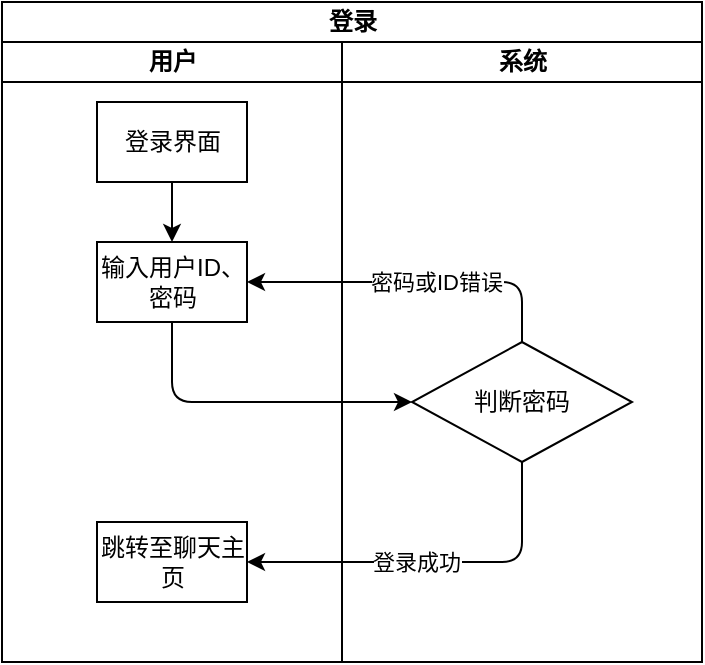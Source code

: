 <mxfile>
    <diagram id="IRPGhKCmcklsVZu_9Y3n" name="第 1 页">
        <mxGraphModel dx="886" dy="526" grid="1" gridSize="10" guides="1" tooltips="1" connect="1" arrows="1" fold="1" page="1" pageScale="1" pageWidth="827" pageHeight="1169" math="0" shadow="0">
            <root>
                <mxCell id="0"/>
                <mxCell id="1" parent="0"/>
                <mxCell id="2" value="登录" style="swimlane;childLayout=stackLayout;resizeParent=1;resizeParentMax=0;startSize=20;html=1;rounded=0;shadow=0;glass=0;swimlaneFillColor=default;" vertex="1" parent="1">
                    <mxGeometry x="520" y="420" width="350" height="330" as="geometry"/>
                </mxCell>
                <mxCell id="3" value="用户" style="swimlane;startSize=20;html=1;rounded=0;swimlaneFillColor=default;" vertex="1" parent="2">
                    <mxGeometry y="20" width="170" height="310" as="geometry"/>
                </mxCell>
                <mxCell id="4" value="" style="edgeStyle=none;html=1;" edge="1" parent="3" source="5" target="6">
                    <mxGeometry relative="1" as="geometry"/>
                </mxCell>
                <mxCell id="5" value="登录界面" style="rounded=0;whiteSpace=wrap;html=1;gradientColor=none;" vertex="1" parent="3">
                    <mxGeometry x="47.5" y="30" width="75" height="40" as="geometry"/>
                </mxCell>
                <mxCell id="6" value="输入用户ID、密码" style="rounded=0;whiteSpace=wrap;html=1;gradientColor=none;" vertex="1" parent="3">
                    <mxGeometry x="47.5" y="100" width="75" height="40" as="geometry"/>
                </mxCell>
                <mxCell id="7" value="跳转至聊天主页" style="rounded=0;whiteSpace=wrap;html=1;gradientColor=none;" vertex="1" parent="3">
                    <mxGeometry x="47.5" y="240" width="75" height="40" as="geometry"/>
                </mxCell>
                <mxCell id="8" value="系统" style="swimlane;startSize=20;html=1;rounded=0;swimlaneFillColor=default;" vertex="1" parent="2">
                    <mxGeometry x="170" y="20" width="180" height="310" as="geometry"/>
                </mxCell>
                <mxCell id="9" value="&lt;div style=&quot;line-height: 120%;&quot;&gt;判断密码&lt;/div&gt;" style="rhombus;whiteSpace=wrap;html=1;gradientColor=none;align=center;spacingLeft=5;spacingRight=5;" vertex="1" parent="8">
                    <mxGeometry x="35" y="150" width="110" height="60" as="geometry"/>
                </mxCell>
                <mxCell id="10" value="" style="edgeStyle=none;html=1;" edge="1" parent="2" source="6" target="9">
                    <mxGeometry relative="1" as="geometry">
                        <mxPoint x="260" y="200" as="targetPoint"/>
                        <Array as="points">
                            <mxPoint x="85" y="200"/>
                        </Array>
                    </mxGeometry>
                </mxCell>
                <mxCell id="11" style="edgeStyle=none;html=1;entryX=1;entryY=0.5;entryDx=0;entryDy=0;" edge="1" parent="2" source="9" target="6">
                    <mxGeometry relative="1" as="geometry">
                        <Array as="points">
                            <mxPoint x="260" y="140"/>
                        </Array>
                    </mxGeometry>
                </mxCell>
                <mxCell id="12" value="密码或ID错误" style="edgeLabel;html=1;align=center;verticalAlign=middle;resizable=0;points=[];" vertex="1" connectable="0" parent="11">
                    <mxGeometry x="-0.124" relative="1" as="geometry">
                        <mxPoint as="offset"/>
                    </mxGeometry>
                </mxCell>
                <mxCell id="13" style="edgeStyle=none;html=1;" edge="1" parent="2" source="9" target="7">
                    <mxGeometry relative="1" as="geometry">
                        <mxPoint x="110" y="280" as="targetPoint"/>
                        <Array as="points">
                            <mxPoint x="260" y="280"/>
                        </Array>
                    </mxGeometry>
                </mxCell>
                <mxCell id="14" value="登录成功" style="edgeLabel;html=1;align=center;verticalAlign=middle;resizable=0;points=[];" vertex="1" connectable="0" parent="13">
                    <mxGeometry x="0.1" relative="1" as="geometry">
                        <mxPoint as="offset"/>
                    </mxGeometry>
                </mxCell>
            </root>
        </mxGraphModel>
    </diagram>
</mxfile>